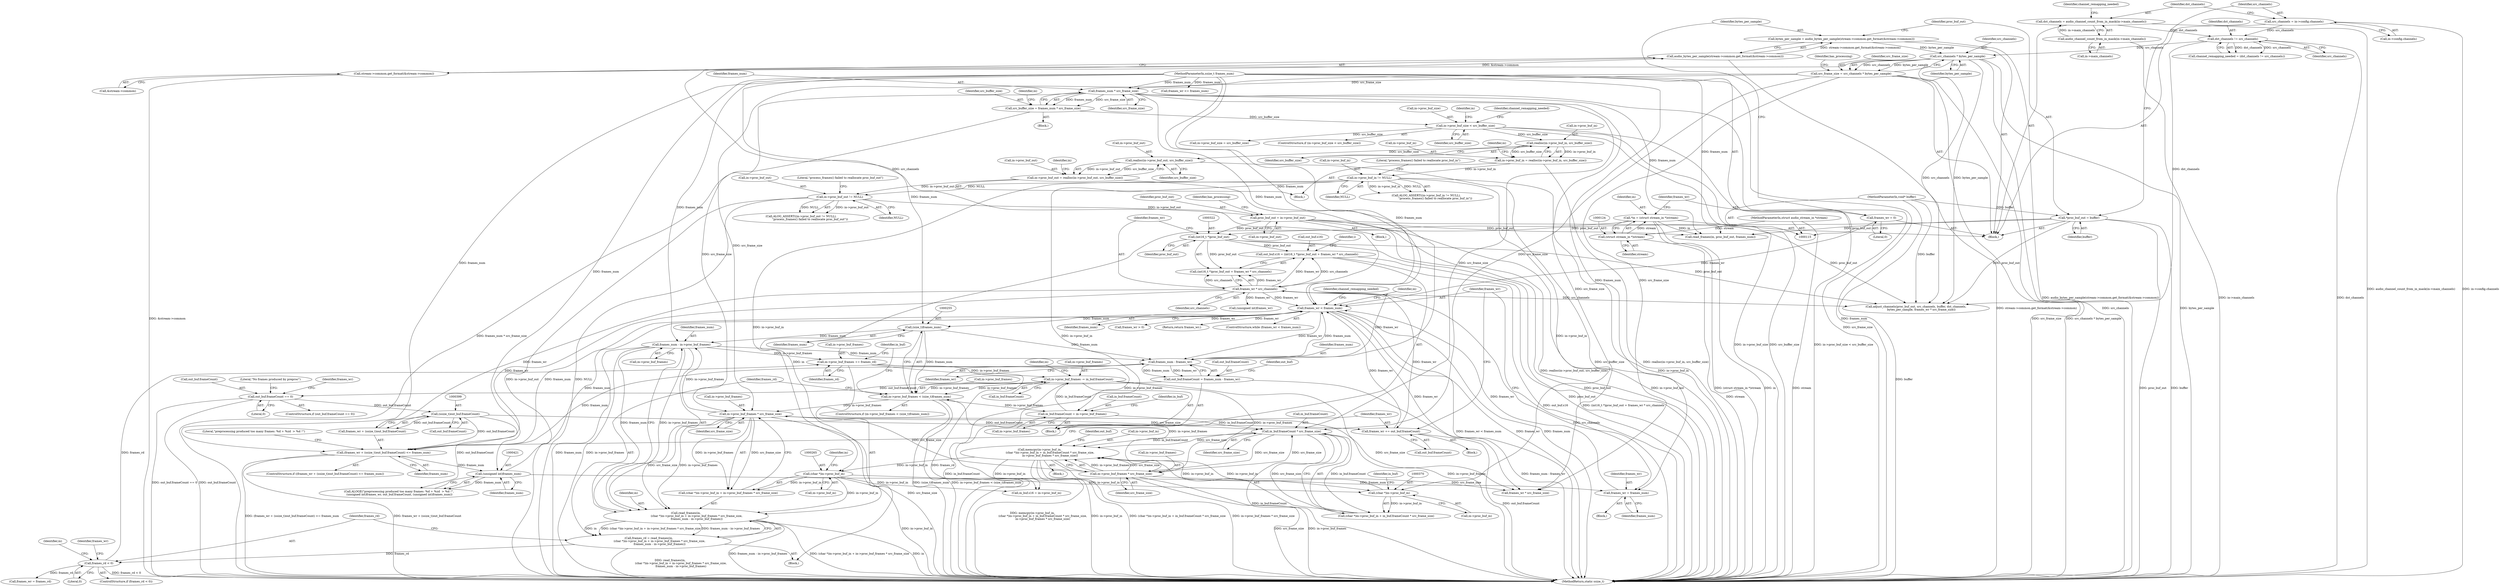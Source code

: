digraph "0_Android_7df7ec13b1d222ac3a66797fbe432605ea8f973f@integer" {
"1000316" [label="(Call,out_buf.s16 = (int16_t *)proc_buf_out + frames_wr * src_channels)"];
"1000321" [label="(Call,(int16_t *)proc_buf_out)"];
"1000236" [label="(Call,proc_buf_out = in->proc_buf_out)"];
"1000227" [label="(Call,in->proc_buf_out != NULL)"];
"1000217" [label="(Call,in->proc_buf_out = realloc(in->proc_buf_out, src_buffer_size))"];
"1000221" [label="(Call,realloc(in->proc_buf_out, src_buffer_size))"];
"1000205" [label="(Call,realloc(in->proc_buf_in, src_buffer_size))"];
"1000190" [label="(Call,in->proc_buf_size < src_buffer_size)"];
"1000184" [label="(Call,src_buffer_size = frames_num * src_frame_size)"];
"1000186" [label="(Call,frames_num * src_frame_size)"];
"1000118" [label="(MethodParameterIn,ssize_t frames_num)"];
"1000165" [label="(Call,src_frame_size = src_channels * bytes_per_sample)"];
"1000167" [label="(Call,src_channels * bytes_per_sample)"];
"1000161" [label="(Call,dst_channels != src_channels)"];
"1000152" [label="(Call,dst_channels = audio_channel_count_from_in_mask(in->main_channels))"];
"1000154" [label="(Call,audio_channel_count_from_in_mask(in->main_channels))"];
"1000144" [label="(Call,src_channels = in->config.channels)"];
"1000131" [label="(Call,bytes_per_sample = audio_bytes_per_sample(stream->common.get_format(&stream->common)))"];
"1000133" [label="(Call,audio_bytes_per_sample(stream->common.get_format(&stream->common)))"];
"1000134" [label="(Call,stream->common.get_format(&stream->common))"];
"1000211" [label="(Call,in->proc_buf_in != NULL)"];
"1000201" [label="(Call,in->proc_buf_in = realloc(in->proc_buf_in, src_buffer_size))"];
"1000140" [label="(Call,*proc_buf_out = buffer)"];
"1000117" [label="(MethodParameterIn,void* buffer)"];
"1000324" [label="(Call,frames_wr * src_channels)"];
"1000313" [label="(Call,frames_num - frames_wr)"];
"1000274" [label="(Call,frames_num - in->proc_buf_frames)"];
"1000254" [label="(Call,(size_t)frames_num)"];
"1000245" [label="(Call,frames_wr < frames_num)"];
"1000423" [label="(Call,frames_wr = frames_num)"];
"1000420" [label="(Call,(unsigned int)frames_num)"];
"1000395" [label="(Call,(frames_wr + (ssize_t)out_buf.frameCount) <= frames_num)"];
"1000398" [label="(Call,(ssize_t)out_buf.frameCount)"];
"1000385" [label="(Call,out_buf.frameCount == 0)"];
"1000309" [label="(Call,out_buf.frameCount = frames_num - frames_wr)"];
"1000405" [label="(Call,frames_wr += out_buf.frameCount)"];
"1000127" [label="(Call,frames_wr = 0)"];
"1000269" [label="(Call,in->proc_buf_frames * src_frame_size)"];
"1000250" [label="(Call,in->proc_buf_frames < (size_t)frames_num)"];
"1000352" [label="(Call,in->proc_buf_frames -= in_buf.frameCount)"];
"1000295" [label="(Call,in_buf.frameCount = in->proc_buf_frames)"];
"1000288" [label="(Call,in->proc_buf_frames += frames_rd)"];
"1000280" [label="(Call,frames_rd < 0)"];
"1000259" [label="(Call,frames_rd = read_frames(in,\n                        (char *)in->proc_buf_in + in->proc_buf_frames * src_frame_size,\n                        frames_num - in->proc_buf_frames))"];
"1000261" [label="(Call,read_frames(in,\n                        (char *)in->proc_buf_in + in->proc_buf_frames * src_frame_size,\n                        frames_num - in->proc_buf_frames))"];
"1000121" [label="(Call,*in = (struct stream_in *)stream)"];
"1000123" [label="(Call,(struct stream_in *)stream)"];
"1000116" [label="(MethodParameterIn,struct audio_stream_in *stream)"];
"1000264" [label="(Call,(char *)in->proc_buf_in)"];
"1000364" [label="(Call,memcpy(in->proc_buf_in,\n                       (char *)in->proc_buf_in + in_buf.frameCount * src_frame_size,\n                       in->proc_buf_frames * src_frame_size))"];
"1000369" [label="(Call,(char *)in->proc_buf_in)"];
"1000374" [label="(Call,in_buf.frameCount * src_frame_size)"];
"1000379" [label="(Call,in->proc_buf_frames * src_frame_size)"];
"1000369" [label="(Call,(char *)in->proc_buf_in)"];
"1000325" [label="(Identifier,frames_wr)"];
"1000441" [label="(Identifier,channel_remapping_needed)"];
"1000411" [label="(Block,)"];
"1000221" [label="(Call,realloc(in->proc_buf_out, src_buffer_size))"];
"1000227" [label="(Call,in->proc_buf_out != NULL)"];
"1000317" [label="(Call,out_buf.s16)"];
"1000413" [label="(Literal,\"preprocessing produced too many frames: %d + %zd  > %d !\")"];
"1000385" [label="(Call,out_buf.frameCount == 0)"];
"1000273" [label="(Identifier,src_frame_size)"];
"1000133" [label="(Call,audio_bytes_per_sample(stream->common.get_format(&stream->common)))"];
"1000165" [label="(Call,src_frame_size = src_channels * bytes_per_sample)"];
"1000420" [label="(Call,(unsigned int)frames_num)"];
"1000309" [label="(Call,out_buf.frameCount = frames_num - frames_wr)"];
"1000116" [label="(MethodParameterIn,struct audio_stream_in *stream)"];
"1000368" [label="(Call,(char *)in->proc_buf_in + in_buf.frameCount * src_frame_size)"];
"1000275" [label="(Identifier,frames_num)"];
"1000423" [label="(Call,frames_wr = frames_num)"];
"1000235" [label="(Block,)"];
"1000209" [label="(Identifier,src_buffer_size)"];
"1000247" [label="(Identifier,frames_num)"];
"1000320" [label="(Call,(int16_t *)proc_buf_out + frames_wr * src_channels)"];
"1000185" [label="(Identifier,src_buffer_size)"];
"1000194" [label="(Identifier,src_buffer_size)"];
"1000118" [label="(MethodParameterIn,ssize_t frames_num)"];
"1000404" [label="(Block,)"];
"1000389" [label="(Literal,0)"];
"1000182" [label="(Block,)"];
"1000218" [label="(Call,in->proc_buf_out)"];
"1000190" [label="(Call,in->proc_buf_size < src_buffer_size)"];
"1000129" [label="(Literal,0)"];
"1000162" [label="(Identifier,dst_channels)"];
"1000383" [label="(Identifier,src_frame_size)"];
"1000321" [label="(Call,(int16_t *)proc_buf_out)"];
"1000284" [label="(Call,frames_wr = frames_rd)"];
"1000394" [label="(ControlStructure,if ((frames_wr + (ssize_t)out_buf.frameCount) <= frames_num))"];
"1000232" [label="(Literal,\"process_frames() failed to reallocate proc_buf_out\")"];
"1000169" [label="(Identifier,bytes_per_sample)"];
"1000160" [label="(Identifier,channel_remapping_needed)"];
"1000263" [label="(Call,(char *)in->proc_buf_in + in->proc_buf_frames * src_frame_size)"];
"1000217" [label="(Call,in->proc_buf_out = realloc(in->proc_buf_out, src_buffer_size))"];
"1000167" [label="(Call,src_channels * bytes_per_sample)"];
"1000123" [label="(Call,(struct stream_in *)stream)"];
"1000260" [label="(Identifier,frames_rd)"];
"1000315" [label="(Identifier,frames_wr)"];
"1000125" [label="(Identifier,stream)"];
"1000285" [label="(Identifier,frames_wr)"];
"1000245" [label="(Call,frames_wr < frames_num)"];
"1000396" [label="(Call,frames_wr + (ssize_t)out_buf.frameCount)"];
"1000262" [label="(Identifier,in)"];
"1000449" [label="(Call,adjust_channels(proc_buf_out, src_channels, buffer, dst_channels,\n            bytes_per_sample, frames_wr * src_frame_size))"];
"1000161" [label="(Call,dst_channels != src_channels)"];
"1000215" [label="(Identifier,NULL)"];
"1000127" [label="(Call,frames_wr = 0)"];
"1000196" [label="(Call,in->proc_buf_size = src_buffer_size)"];
"1000212" [label="(Call,in->proc_buf_in)"];
"1000191" [label="(Call,in->proc_buf_size)"];
"1000225" [label="(Identifier,src_buffer_size)"];
"1000261" [label="(Call,read_frames(in,\n                        (char *)in->proc_buf_in + in->proc_buf_frames * src_frame_size,\n                        frames_num - in->proc_buf_frames))"];
"1000295" [label="(Call,in_buf.frameCount = in->proc_buf_frames)"];
"1000296" [label="(Call,in_buf.frameCount)"];
"1000281" [label="(Identifier,frames_rd)"];
"1000365" [label="(Call,in->proc_buf_in)"];
"1000195" [label="(Block,)"];
"1000376" [label="(Identifier,in_buf)"];
"1000318" [label="(Identifier,out_buf)"];
"1000282" [label="(Literal,0)"];
"1000403" [label="(Identifier,frames_num)"];
"1000237" [label="(Identifier,proc_buf_out)"];
"1000375" [label="(Call,in_buf.frameCount)"];
"1000192" [label="(Identifier,in)"];
"1000251" [label="(Call,in->proc_buf_frames)"];
"1000205" [label="(Call,realloc(in->proc_buf_in, src_buffer_size))"];
"1000140" [label="(Call,*proc_buf_out = buffer)"];
"1000264" [label="(Call,(char *)in->proc_buf_in)"];
"1000236" [label="(Call,proc_buf_out = in->proc_buf_out)"];
"1000256" [label="(Identifier,frames_num)"];
"1000141" [label="(Identifier,proc_buf_out)"];
"1000379" [label="(Call,in->proc_buf_frames * src_frame_size)"];
"1000364" [label="(Call,memcpy(in->proc_buf_in,\n                       (char *)in->proc_buf_in + in_buf.frameCount * src_frame_size,\n                       in->proc_buf_frames * src_frame_size))"];
"1000242" [label="(Identifier,has_processing)"];
"1000202" [label="(Call,in->proc_buf_in)"];
"1000153" [label="(Identifier,dst_channels)"];
"1000155" [label="(Call,in->main_channels)"];
"1000122" [label="(Identifier,in)"];
"1000249" [label="(ControlStructure,if (in->proc_buf_frames < (size_t)frames_num))"];
"1000210" [label="(Call,ALOG_ASSERT((in->proc_buf_in != NULL),\n                    \"process_frames() failed to reallocate proc_buf_in\"))"];
"1000330" [label="(Identifier,i)"];
"1000154" [label="(Call,audio_channel_count_from_in_mask(in->main_channels))"];
"1000288" [label="(Call,in->proc_buf_frames += frames_rd)"];
"1000387" [label="(Identifier,out_buf)"];
"1000270" [label="(Call,in->proc_buf_frames)"];
"1000201" [label="(Call,in->proc_buf_in = realloc(in->proc_buf_in, src_buffer_size))"];
"1000134" [label="(Call,stream->common.get_format(&stream->common))"];
"1000146" [label="(Call,in->config.channels)"];
"1000380" [label="(Call,in->proc_buf_frames)"];
"1000228" [label="(Call,in->proc_buf_out)"];
"1000117" [label="(MethodParameterIn,void* buffer)"];
"1000422" [label="(Identifier,frames_num)"];
"1000374" [label="(Call,in_buf.frameCount * src_frame_size)"];
"1000442" [label="(Call,frames_wr > 0)"];
"1000229" [label="(Identifier,in)"];
"1000290" [label="(Identifier,in)"];
"1000316" [label="(Call,out_buf.s16 = (int16_t *)proc_buf_out + frames_wr * src_channels)"];
"1000252" [label="(Identifier,in)"];
"1000405" [label="(Call,frames_wr += out_buf.frameCount)"];
"1000246" [label="(Identifier,frames_wr)"];
"1000314" [label="(Identifier,frames_num)"];
"1000326" [label="(Identifier,src_channels)"];
"1000248" [label="(Block,)"];
"1000297" [label="(Identifier,in_buf)"];
"1000414" [label="(Call,(unsigned int)frames_wr)"];
"1000189" [label="(ControlStructure,if (in->proc_buf_size < src_buffer_size))"];
"1000142" [label="(Identifier,buffer)"];
"1000198" [label="(Identifier,in)"];
"1000231" [label="(Identifier,NULL)"];
"1000163" [label="(Identifier,src_channels)"];
"1000361" [label="(Identifier,in)"];
"1000159" [label="(Call,channel_remapping_needed = (dst_channels != src_channels))"];
"1000424" [label="(Identifier,frames_wr)"];
"1000152" [label="(Call,dst_channels = audio_channel_count_from_in_mask(in->main_channels))"];
"1000302" [label="(Call,in_buf.s16 = in->proc_buf_in)"];
"1000259" [label="(Call,frames_rd = read_frames(in,\n                        (char *)in->proc_buf_in + in->proc_buf_frames * src_frame_size,\n                        frames_num - in->proc_buf_frames))"];
"1000238" [label="(Call,in->proc_buf_out)"];
"1000121" [label="(Call,*in = (struct stream_in *)stream)"];
"1000119" [label="(Block,)"];
"1000353" [label="(Call,in->proc_buf_frames)"];
"1000398" [label="(Call,(ssize_t)out_buf.frameCount)"];
"1000397" [label="(Identifier,frames_wr)"];
"1000386" [label="(Call,out_buf.frameCount)"];
"1000352" [label="(Call,in->proc_buf_frames -= in_buf.frameCount)"];
"1000280" [label="(Call,frames_rd < 0)"];
"1000257" [label="(Block,)"];
"1000384" [label="(ControlStructure,if (out_buf.frameCount == 0))"];
"1000299" [label="(Call,in->proc_buf_frames)"];
"1000466" [label="(Return,return frames_wr;)"];
"1000406" [label="(Identifier,frames_wr)"];
"1000323" [label="(Identifier,proc_buf_out)"];
"1000206" [label="(Call,in->proc_buf_in)"];
"1000211" [label="(Call,in->proc_buf_in != NULL)"];
"1000128" [label="(Identifier,frames_wr)"];
"1000392" [label="(Literal,\"No frames produced by preproc\")"];
"1000271" [label="(Identifier,in)"];
"1000266" [label="(Call,in->proc_buf_in)"];
"1000186" [label="(Call,frames_num * src_frame_size)"];
"1000166" [label="(Identifier,src_frame_size)"];
"1000292" [label="(Identifier,frames_rd)"];
"1000184" [label="(Call,src_buffer_size = frames_num * src_frame_size)"];
"1000455" [label="(Call,frames_wr * src_frame_size)"];
"1000213" [label="(Identifier,in)"];
"1000172" [label="(Identifier,has_processing)"];
"1000279" [label="(ControlStructure,if (frames_rd < 0))"];
"1000226" [label="(Call,ALOG_ASSERT((in->proc_buf_out != NULL),\n                    \"process_frames() failed to reallocate proc_buf_out\"))"];
"1000274" [label="(Call,frames_num - in->proc_buf_frames)"];
"1000304" [label="(Identifier,in_buf)"];
"1000216" [label="(Literal,\"process_frames() failed to reallocate proc_buf_in\")"];
"1000425" [label="(Identifier,frames_num)"];
"1000145" [label="(Identifier,src_channels)"];
"1000132" [label="(Identifier,bytes_per_sample)"];
"1000289" [label="(Call,in->proc_buf_frames)"];
"1000356" [label="(Call,in_buf.frameCount)"];
"1000144" [label="(Call,src_channels = in->config.channels)"];
"1000188" [label="(Identifier,src_frame_size)"];
"1000234" [label="(Identifier,channel_remapping_needed)"];
"1000187" [label="(Identifier,frames_num)"];
"1000131" [label="(Call,bytes_per_sample = audio_bytes_per_sample(stream->common.get_format(&stream->common)))"];
"1000276" [label="(Call,in->proc_buf_frames)"];
"1000313" [label="(Call,frames_num - frames_wr)"];
"1000310" [label="(Call,out_buf.frameCount)"];
"1000430" [label="(Call,read_frames(in, proc_buf_out, frames_num))"];
"1000371" [label="(Call,in->proc_buf_in)"];
"1000244" [label="(ControlStructure,while (frames_wr < frames_num))"];
"1000412" [label="(Call,ALOGE(\"preprocessing produced too many frames: %d + %zd  > %d !\",\n (unsigned int)frames_wr, out_buf.frameCount, (unsigned int)frames_num))"];
"1000363" [label="(Block,)"];
"1000468" [label="(MethodReturn,static ssize_t)"];
"1000222" [label="(Call,in->proc_buf_out)"];
"1000395" [label="(Call,(frames_wr + (ssize_t)out_buf.frameCount) <= frames_num)"];
"1000135" [label="(Call,&stream->common)"];
"1000168" [label="(Identifier,src_channels)"];
"1000435" [label="(Call,frames_wr <= frames_num)"];
"1000378" [label="(Identifier,src_frame_size)"];
"1000250" [label="(Call,in->proc_buf_frames < (size_t)frames_num)"];
"1000400" [label="(Call,out_buf.frameCount)"];
"1000269" [label="(Call,in->proc_buf_frames * src_frame_size)"];
"1000407" [label="(Call,out_buf.frameCount)"];
"1000254" [label="(Call,(size_t)frames_num)"];
"1000324" [label="(Call,frames_wr * src_channels)"];
"1000316" -> "1000248"  [label="AST: "];
"1000316" -> "1000320"  [label="CFG: "];
"1000317" -> "1000316"  [label="AST: "];
"1000320" -> "1000316"  [label="AST: "];
"1000330" -> "1000316"  [label="CFG: "];
"1000316" -> "1000468"  [label="DDG: (int16_t *)proc_buf_out + frames_wr * src_channels"];
"1000316" -> "1000468"  [label="DDG: out_buf.s16"];
"1000321" -> "1000316"  [label="DDG: proc_buf_out"];
"1000324" -> "1000316"  [label="DDG: frames_wr"];
"1000324" -> "1000316"  [label="DDG: src_channels"];
"1000321" -> "1000320"  [label="AST: "];
"1000321" -> "1000323"  [label="CFG: "];
"1000322" -> "1000321"  [label="AST: "];
"1000323" -> "1000321"  [label="AST: "];
"1000325" -> "1000321"  [label="CFG: "];
"1000321" -> "1000468"  [label="DDG: proc_buf_out"];
"1000321" -> "1000320"  [label="DDG: proc_buf_out"];
"1000236" -> "1000321"  [label="DDG: proc_buf_out"];
"1000140" -> "1000321"  [label="DDG: proc_buf_out"];
"1000321" -> "1000449"  [label="DDG: proc_buf_out"];
"1000236" -> "1000235"  [label="AST: "];
"1000236" -> "1000238"  [label="CFG: "];
"1000237" -> "1000236"  [label="AST: "];
"1000238" -> "1000236"  [label="AST: "];
"1000242" -> "1000236"  [label="CFG: "];
"1000236" -> "1000468"  [label="DDG: proc_buf_out"];
"1000236" -> "1000468"  [label="DDG: in->proc_buf_out"];
"1000227" -> "1000236"  [label="DDG: in->proc_buf_out"];
"1000236" -> "1000430"  [label="DDG: proc_buf_out"];
"1000236" -> "1000449"  [label="DDG: proc_buf_out"];
"1000227" -> "1000226"  [label="AST: "];
"1000227" -> "1000231"  [label="CFG: "];
"1000228" -> "1000227"  [label="AST: "];
"1000231" -> "1000227"  [label="AST: "];
"1000232" -> "1000227"  [label="CFG: "];
"1000227" -> "1000468"  [label="DDG: in->proc_buf_out"];
"1000227" -> "1000468"  [label="DDG: NULL"];
"1000227" -> "1000226"  [label="DDG: in->proc_buf_out"];
"1000227" -> "1000226"  [label="DDG: NULL"];
"1000217" -> "1000227"  [label="DDG: in->proc_buf_out"];
"1000211" -> "1000227"  [label="DDG: NULL"];
"1000217" -> "1000195"  [label="AST: "];
"1000217" -> "1000221"  [label="CFG: "];
"1000218" -> "1000217"  [label="AST: "];
"1000221" -> "1000217"  [label="AST: "];
"1000229" -> "1000217"  [label="CFG: "];
"1000217" -> "1000468"  [label="DDG: realloc(in->proc_buf_out, src_buffer_size)"];
"1000221" -> "1000217"  [label="DDG: in->proc_buf_out"];
"1000221" -> "1000217"  [label="DDG: src_buffer_size"];
"1000221" -> "1000225"  [label="CFG: "];
"1000222" -> "1000221"  [label="AST: "];
"1000225" -> "1000221"  [label="AST: "];
"1000221" -> "1000468"  [label="DDG: src_buffer_size"];
"1000205" -> "1000221"  [label="DDG: src_buffer_size"];
"1000205" -> "1000201"  [label="AST: "];
"1000205" -> "1000209"  [label="CFG: "];
"1000206" -> "1000205"  [label="AST: "];
"1000209" -> "1000205"  [label="AST: "];
"1000201" -> "1000205"  [label="CFG: "];
"1000205" -> "1000201"  [label="DDG: in->proc_buf_in"];
"1000205" -> "1000201"  [label="DDG: src_buffer_size"];
"1000190" -> "1000205"  [label="DDG: src_buffer_size"];
"1000190" -> "1000189"  [label="AST: "];
"1000190" -> "1000194"  [label="CFG: "];
"1000191" -> "1000190"  [label="AST: "];
"1000194" -> "1000190"  [label="AST: "];
"1000198" -> "1000190"  [label="CFG: "];
"1000234" -> "1000190"  [label="CFG: "];
"1000190" -> "1000468"  [label="DDG: src_buffer_size"];
"1000190" -> "1000468"  [label="DDG: in->proc_buf_size < src_buffer_size"];
"1000190" -> "1000468"  [label="DDG: in->proc_buf_size"];
"1000184" -> "1000190"  [label="DDG: src_buffer_size"];
"1000190" -> "1000196"  [label="DDG: src_buffer_size"];
"1000184" -> "1000182"  [label="AST: "];
"1000184" -> "1000186"  [label="CFG: "];
"1000185" -> "1000184"  [label="AST: "];
"1000186" -> "1000184"  [label="AST: "];
"1000192" -> "1000184"  [label="CFG: "];
"1000184" -> "1000468"  [label="DDG: frames_num * src_frame_size"];
"1000186" -> "1000184"  [label="DDG: frames_num"];
"1000186" -> "1000184"  [label="DDG: src_frame_size"];
"1000186" -> "1000188"  [label="CFG: "];
"1000187" -> "1000186"  [label="AST: "];
"1000188" -> "1000186"  [label="AST: "];
"1000186" -> "1000468"  [label="DDG: src_frame_size"];
"1000118" -> "1000186"  [label="DDG: frames_num"];
"1000165" -> "1000186"  [label="DDG: src_frame_size"];
"1000186" -> "1000245"  [label="DDG: frames_num"];
"1000186" -> "1000269"  [label="DDG: src_frame_size"];
"1000186" -> "1000374"  [label="DDG: src_frame_size"];
"1000186" -> "1000430"  [label="DDG: frames_num"];
"1000186" -> "1000455"  [label="DDG: src_frame_size"];
"1000118" -> "1000115"  [label="AST: "];
"1000118" -> "1000468"  [label="DDG: frames_num"];
"1000118" -> "1000245"  [label="DDG: frames_num"];
"1000118" -> "1000254"  [label="DDG: frames_num"];
"1000118" -> "1000274"  [label="DDG: frames_num"];
"1000118" -> "1000313"  [label="DDG: frames_num"];
"1000118" -> "1000395"  [label="DDG: frames_num"];
"1000118" -> "1000420"  [label="DDG: frames_num"];
"1000118" -> "1000423"  [label="DDG: frames_num"];
"1000118" -> "1000430"  [label="DDG: frames_num"];
"1000118" -> "1000435"  [label="DDG: frames_num"];
"1000165" -> "1000119"  [label="AST: "];
"1000165" -> "1000167"  [label="CFG: "];
"1000166" -> "1000165"  [label="AST: "];
"1000167" -> "1000165"  [label="AST: "];
"1000172" -> "1000165"  [label="CFG: "];
"1000165" -> "1000468"  [label="DDG: src_frame_size"];
"1000165" -> "1000468"  [label="DDG: src_channels * bytes_per_sample"];
"1000167" -> "1000165"  [label="DDG: src_channels"];
"1000167" -> "1000165"  [label="DDG: bytes_per_sample"];
"1000165" -> "1000269"  [label="DDG: src_frame_size"];
"1000165" -> "1000374"  [label="DDG: src_frame_size"];
"1000165" -> "1000455"  [label="DDG: src_frame_size"];
"1000167" -> "1000169"  [label="CFG: "];
"1000168" -> "1000167"  [label="AST: "];
"1000169" -> "1000167"  [label="AST: "];
"1000167" -> "1000468"  [label="DDG: src_channels"];
"1000167" -> "1000468"  [label="DDG: bytes_per_sample"];
"1000161" -> "1000167"  [label="DDG: src_channels"];
"1000131" -> "1000167"  [label="DDG: bytes_per_sample"];
"1000167" -> "1000324"  [label="DDG: src_channels"];
"1000167" -> "1000449"  [label="DDG: src_channels"];
"1000167" -> "1000449"  [label="DDG: bytes_per_sample"];
"1000161" -> "1000159"  [label="AST: "];
"1000161" -> "1000163"  [label="CFG: "];
"1000162" -> "1000161"  [label="AST: "];
"1000163" -> "1000161"  [label="AST: "];
"1000159" -> "1000161"  [label="CFG: "];
"1000161" -> "1000468"  [label="DDG: dst_channels"];
"1000161" -> "1000159"  [label="DDG: dst_channels"];
"1000161" -> "1000159"  [label="DDG: src_channels"];
"1000152" -> "1000161"  [label="DDG: dst_channels"];
"1000144" -> "1000161"  [label="DDG: src_channels"];
"1000161" -> "1000449"  [label="DDG: dst_channels"];
"1000152" -> "1000119"  [label="AST: "];
"1000152" -> "1000154"  [label="CFG: "];
"1000153" -> "1000152"  [label="AST: "];
"1000154" -> "1000152"  [label="AST: "];
"1000160" -> "1000152"  [label="CFG: "];
"1000152" -> "1000468"  [label="DDG: audio_channel_count_from_in_mask(in->main_channels)"];
"1000154" -> "1000152"  [label="DDG: in->main_channels"];
"1000154" -> "1000155"  [label="CFG: "];
"1000155" -> "1000154"  [label="AST: "];
"1000154" -> "1000468"  [label="DDG: in->main_channels"];
"1000144" -> "1000119"  [label="AST: "];
"1000144" -> "1000146"  [label="CFG: "];
"1000145" -> "1000144"  [label="AST: "];
"1000146" -> "1000144"  [label="AST: "];
"1000153" -> "1000144"  [label="CFG: "];
"1000144" -> "1000468"  [label="DDG: in->config.channels"];
"1000131" -> "1000119"  [label="AST: "];
"1000131" -> "1000133"  [label="CFG: "];
"1000132" -> "1000131"  [label="AST: "];
"1000133" -> "1000131"  [label="AST: "];
"1000141" -> "1000131"  [label="CFG: "];
"1000131" -> "1000468"  [label="DDG: audio_bytes_per_sample(stream->common.get_format(&stream->common))"];
"1000133" -> "1000131"  [label="DDG: stream->common.get_format(&stream->common)"];
"1000133" -> "1000134"  [label="CFG: "];
"1000134" -> "1000133"  [label="AST: "];
"1000133" -> "1000468"  [label="DDG: stream->common.get_format(&stream->common)"];
"1000134" -> "1000133"  [label="DDG: &stream->common"];
"1000134" -> "1000135"  [label="CFG: "];
"1000135" -> "1000134"  [label="AST: "];
"1000134" -> "1000468"  [label="DDG: &stream->common"];
"1000211" -> "1000210"  [label="AST: "];
"1000211" -> "1000215"  [label="CFG: "];
"1000212" -> "1000211"  [label="AST: "];
"1000215" -> "1000211"  [label="AST: "];
"1000216" -> "1000211"  [label="CFG: "];
"1000211" -> "1000468"  [label="DDG: in->proc_buf_in"];
"1000211" -> "1000210"  [label="DDG: in->proc_buf_in"];
"1000211" -> "1000210"  [label="DDG: NULL"];
"1000201" -> "1000211"  [label="DDG: in->proc_buf_in"];
"1000211" -> "1000264"  [label="DDG: in->proc_buf_in"];
"1000211" -> "1000302"  [label="DDG: in->proc_buf_in"];
"1000211" -> "1000369"  [label="DDG: in->proc_buf_in"];
"1000201" -> "1000195"  [label="AST: "];
"1000202" -> "1000201"  [label="AST: "];
"1000213" -> "1000201"  [label="CFG: "];
"1000201" -> "1000468"  [label="DDG: realloc(in->proc_buf_in, src_buffer_size)"];
"1000140" -> "1000119"  [label="AST: "];
"1000140" -> "1000142"  [label="CFG: "];
"1000141" -> "1000140"  [label="AST: "];
"1000142" -> "1000140"  [label="AST: "];
"1000145" -> "1000140"  [label="CFG: "];
"1000140" -> "1000468"  [label="DDG: buffer"];
"1000140" -> "1000468"  [label="DDG: proc_buf_out"];
"1000117" -> "1000140"  [label="DDG: buffer"];
"1000140" -> "1000430"  [label="DDG: proc_buf_out"];
"1000140" -> "1000449"  [label="DDG: proc_buf_out"];
"1000117" -> "1000115"  [label="AST: "];
"1000117" -> "1000468"  [label="DDG: buffer"];
"1000117" -> "1000449"  [label="DDG: buffer"];
"1000324" -> "1000320"  [label="AST: "];
"1000324" -> "1000326"  [label="CFG: "];
"1000325" -> "1000324"  [label="AST: "];
"1000326" -> "1000324"  [label="AST: "];
"1000320" -> "1000324"  [label="CFG: "];
"1000324" -> "1000468"  [label="DDG: src_channels"];
"1000324" -> "1000245"  [label="DDG: frames_wr"];
"1000324" -> "1000320"  [label="DDG: frames_wr"];
"1000324" -> "1000320"  [label="DDG: src_channels"];
"1000313" -> "1000324"  [label="DDG: frames_wr"];
"1000324" -> "1000395"  [label="DDG: frames_wr"];
"1000324" -> "1000396"  [label="DDG: frames_wr"];
"1000324" -> "1000405"  [label="DDG: frames_wr"];
"1000324" -> "1000414"  [label="DDG: frames_wr"];
"1000324" -> "1000449"  [label="DDG: src_channels"];
"1000313" -> "1000309"  [label="AST: "];
"1000313" -> "1000315"  [label="CFG: "];
"1000314" -> "1000313"  [label="AST: "];
"1000315" -> "1000313"  [label="AST: "];
"1000309" -> "1000313"  [label="CFG: "];
"1000313" -> "1000245"  [label="DDG: frames_num"];
"1000313" -> "1000309"  [label="DDG: frames_num"];
"1000313" -> "1000309"  [label="DDG: frames_wr"];
"1000274" -> "1000313"  [label="DDG: frames_num"];
"1000254" -> "1000313"  [label="DDG: frames_num"];
"1000245" -> "1000313"  [label="DDG: frames_wr"];
"1000313" -> "1000395"  [label="DDG: frames_num"];
"1000274" -> "1000261"  [label="AST: "];
"1000274" -> "1000276"  [label="CFG: "];
"1000275" -> "1000274"  [label="AST: "];
"1000276" -> "1000274"  [label="AST: "];
"1000261" -> "1000274"  [label="CFG: "];
"1000274" -> "1000468"  [label="DDG: frames_num"];
"1000274" -> "1000468"  [label="DDG: in->proc_buf_frames"];
"1000274" -> "1000261"  [label="DDG: frames_num"];
"1000274" -> "1000261"  [label="DDG: in->proc_buf_frames"];
"1000254" -> "1000274"  [label="DDG: frames_num"];
"1000269" -> "1000274"  [label="DDG: in->proc_buf_frames"];
"1000274" -> "1000288"  [label="DDG: in->proc_buf_frames"];
"1000254" -> "1000250"  [label="AST: "];
"1000254" -> "1000256"  [label="CFG: "];
"1000255" -> "1000254"  [label="AST: "];
"1000256" -> "1000254"  [label="AST: "];
"1000250" -> "1000254"  [label="CFG: "];
"1000254" -> "1000250"  [label="DDG: frames_num"];
"1000245" -> "1000254"  [label="DDG: frames_num"];
"1000245" -> "1000244"  [label="AST: "];
"1000245" -> "1000247"  [label="CFG: "];
"1000246" -> "1000245"  [label="AST: "];
"1000247" -> "1000245"  [label="AST: "];
"1000252" -> "1000245"  [label="CFG: "];
"1000441" -> "1000245"  [label="CFG: "];
"1000245" -> "1000468"  [label="DDG: frames_wr < frames_num"];
"1000245" -> "1000468"  [label="DDG: frames_wr"];
"1000245" -> "1000468"  [label="DDG: frames_num"];
"1000423" -> "1000245"  [label="DDG: frames_wr"];
"1000405" -> "1000245"  [label="DDG: frames_wr"];
"1000127" -> "1000245"  [label="DDG: frames_wr"];
"1000395" -> "1000245"  [label="DDG: frames_num"];
"1000420" -> "1000245"  [label="DDG: frames_num"];
"1000245" -> "1000442"  [label="DDG: frames_wr"];
"1000245" -> "1000455"  [label="DDG: frames_wr"];
"1000245" -> "1000466"  [label="DDG: frames_wr"];
"1000423" -> "1000411"  [label="AST: "];
"1000423" -> "1000425"  [label="CFG: "];
"1000424" -> "1000423"  [label="AST: "];
"1000425" -> "1000423"  [label="AST: "];
"1000246" -> "1000423"  [label="CFG: "];
"1000420" -> "1000423"  [label="DDG: frames_num"];
"1000420" -> "1000412"  [label="AST: "];
"1000420" -> "1000422"  [label="CFG: "];
"1000421" -> "1000420"  [label="AST: "];
"1000422" -> "1000420"  [label="AST: "];
"1000412" -> "1000420"  [label="CFG: "];
"1000420" -> "1000412"  [label="DDG: frames_num"];
"1000395" -> "1000420"  [label="DDG: frames_num"];
"1000395" -> "1000394"  [label="AST: "];
"1000395" -> "1000403"  [label="CFG: "];
"1000396" -> "1000395"  [label="AST: "];
"1000403" -> "1000395"  [label="AST: "];
"1000406" -> "1000395"  [label="CFG: "];
"1000413" -> "1000395"  [label="CFG: "];
"1000395" -> "1000468"  [label="DDG: frames_wr + (ssize_t)out_buf.frameCount"];
"1000395" -> "1000468"  [label="DDG: (frames_wr + (ssize_t)out_buf.frameCount) <= frames_num"];
"1000398" -> "1000395"  [label="DDG: out_buf.frameCount"];
"1000398" -> "1000396"  [label="AST: "];
"1000398" -> "1000400"  [label="CFG: "];
"1000399" -> "1000398"  [label="AST: "];
"1000400" -> "1000398"  [label="AST: "];
"1000396" -> "1000398"  [label="CFG: "];
"1000398" -> "1000396"  [label="DDG: out_buf.frameCount"];
"1000385" -> "1000398"  [label="DDG: out_buf.frameCount"];
"1000398" -> "1000405"  [label="DDG: out_buf.frameCount"];
"1000398" -> "1000412"  [label="DDG: out_buf.frameCount"];
"1000385" -> "1000384"  [label="AST: "];
"1000385" -> "1000389"  [label="CFG: "];
"1000386" -> "1000385"  [label="AST: "];
"1000389" -> "1000385"  [label="AST: "];
"1000392" -> "1000385"  [label="CFG: "];
"1000397" -> "1000385"  [label="CFG: "];
"1000385" -> "1000468"  [label="DDG: out_buf.frameCount"];
"1000385" -> "1000468"  [label="DDG: out_buf.frameCount == 0"];
"1000309" -> "1000385"  [label="DDG: out_buf.frameCount"];
"1000309" -> "1000248"  [label="AST: "];
"1000310" -> "1000309"  [label="AST: "];
"1000318" -> "1000309"  [label="CFG: "];
"1000309" -> "1000468"  [label="DDG: frames_num - frames_wr"];
"1000405" -> "1000404"  [label="AST: "];
"1000405" -> "1000407"  [label="CFG: "];
"1000406" -> "1000405"  [label="AST: "];
"1000407" -> "1000405"  [label="AST: "];
"1000246" -> "1000405"  [label="CFG: "];
"1000405" -> "1000468"  [label="DDG: out_buf.frameCount"];
"1000127" -> "1000119"  [label="AST: "];
"1000127" -> "1000129"  [label="CFG: "];
"1000128" -> "1000127"  [label="AST: "];
"1000129" -> "1000127"  [label="AST: "];
"1000132" -> "1000127"  [label="CFG: "];
"1000269" -> "1000263"  [label="AST: "];
"1000269" -> "1000273"  [label="CFG: "];
"1000270" -> "1000269"  [label="AST: "];
"1000273" -> "1000269"  [label="AST: "];
"1000263" -> "1000269"  [label="CFG: "];
"1000269" -> "1000468"  [label="DDG: src_frame_size"];
"1000269" -> "1000261"  [label="DDG: in->proc_buf_frames"];
"1000269" -> "1000261"  [label="DDG: src_frame_size"];
"1000269" -> "1000263"  [label="DDG: in->proc_buf_frames"];
"1000269" -> "1000263"  [label="DDG: src_frame_size"];
"1000250" -> "1000269"  [label="DDG: in->proc_buf_frames"];
"1000379" -> "1000269"  [label="DDG: src_frame_size"];
"1000269" -> "1000374"  [label="DDG: src_frame_size"];
"1000269" -> "1000455"  [label="DDG: src_frame_size"];
"1000250" -> "1000249"  [label="AST: "];
"1000251" -> "1000250"  [label="AST: "];
"1000260" -> "1000250"  [label="CFG: "];
"1000297" -> "1000250"  [label="CFG: "];
"1000250" -> "1000468"  [label="DDG: (size_t)frames_num"];
"1000250" -> "1000468"  [label="DDG: in->proc_buf_frames < (size_t)frames_num"];
"1000352" -> "1000250"  [label="DDG: in->proc_buf_frames"];
"1000379" -> "1000250"  [label="DDG: in->proc_buf_frames"];
"1000250" -> "1000295"  [label="DDG: in->proc_buf_frames"];
"1000250" -> "1000352"  [label="DDG: in->proc_buf_frames"];
"1000352" -> "1000248"  [label="AST: "];
"1000352" -> "1000356"  [label="CFG: "];
"1000353" -> "1000352"  [label="AST: "];
"1000356" -> "1000352"  [label="AST: "];
"1000361" -> "1000352"  [label="CFG: "];
"1000352" -> "1000468"  [label="DDG: in_buf.frameCount"];
"1000352" -> "1000468"  [label="DDG: in->proc_buf_frames"];
"1000295" -> "1000352"  [label="DDG: in_buf.frameCount"];
"1000288" -> "1000352"  [label="DDG: in->proc_buf_frames"];
"1000352" -> "1000379"  [label="DDG: in->proc_buf_frames"];
"1000295" -> "1000248"  [label="AST: "];
"1000295" -> "1000299"  [label="CFG: "];
"1000296" -> "1000295"  [label="AST: "];
"1000299" -> "1000295"  [label="AST: "];
"1000304" -> "1000295"  [label="CFG: "];
"1000288" -> "1000295"  [label="DDG: in->proc_buf_frames"];
"1000295" -> "1000374"  [label="DDG: in_buf.frameCount"];
"1000288" -> "1000257"  [label="AST: "];
"1000288" -> "1000292"  [label="CFG: "];
"1000289" -> "1000288"  [label="AST: "];
"1000292" -> "1000288"  [label="AST: "];
"1000297" -> "1000288"  [label="CFG: "];
"1000288" -> "1000468"  [label="DDG: frames_rd"];
"1000280" -> "1000288"  [label="DDG: frames_rd"];
"1000280" -> "1000279"  [label="AST: "];
"1000280" -> "1000282"  [label="CFG: "];
"1000281" -> "1000280"  [label="AST: "];
"1000282" -> "1000280"  [label="AST: "];
"1000285" -> "1000280"  [label="CFG: "];
"1000290" -> "1000280"  [label="CFG: "];
"1000280" -> "1000468"  [label="DDG: frames_rd < 0"];
"1000259" -> "1000280"  [label="DDG: frames_rd"];
"1000280" -> "1000284"  [label="DDG: frames_rd"];
"1000259" -> "1000257"  [label="AST: "];
"1000259" -> "1000261"  [label="CFG: "];
"1000260" -> "1000259"  [label="AST: "];
"1000261" -> "1000259"  [label="AST: "];
"1000281" -> "1000259"  [label="CFG: "];
"1000259" -> "1000468"  [label="DDG: read_frames(in,\n                        (char *)in->proc_buf_in + in->proc_buf_frames * src_frame_size,\n                        frames_num - in->proc_buf_frames)"];
"1000261" -> "1000259"  [label="DDG: in"];
"1000261" -> "1000259"  [label="DDG: (char *)in->proc_buf_in + in->proc_buf_frames * src_frame_size"];
"1000261" -> "1000259"  [label="DDG: frames_num - in->proc_buf_frames"];
"1000262" -> "1000261"  [label="AST: "];
"1000263" -> "1000261"  [label="AST: "];
"1000261" -> "1000468"  [label="DDG: frames_num - in->proc_buf_frames"];
"1000261" -> "1000468"  [label="DDG: (char *)in->proc_buf_in + in->proc_buf_frames * src_frame_size"];
"1000261" -> "1000468"  [label="DDG: in"];
"1000121" -> "1000261"  [label="DDG: in"];
"1000264" -> "1000261"  [label="DDG: in->proc_buf_in"];
"1000121" -> "1000119"  [label="AST: "];
"1000121" -> "1000123"  [label="CFG: "];
"1000122" -> "1000121"  [label="AST: "];
"1000123" -> "1000121"  [label="AST: "];
"1000128" -> "1000121"  [label="CFG: "];
"1000121" -> "1000468"  [label="DDG: (struct stream_in *)stream"];
"1000121" -> "1000468"  [label="DDG: in"];
"1000123" -> "1000121"  [label="DDG: stream"];
"1000121" -> "1000430"  [label="DDG: in"];
"1000123" -> "1000125"  [label="CFG: "];
"1000124" -> "1000123"  [label="AST: "];
"1000125" -> "1000123"  [label="AST: "];
"1000123" -> "1000468"  [label="DDG: stream"];
"1000116" -> "1000123"  [label="DDG: stream"];
"1000116" -> "1000115"  [label="AST: "];
"1000116" -> "1000468"  [label="DDG: stream"];
"1000264" -> "1000263"  [label="AST: "];
"1000264" -> "1000266"  [label="CFG: "];
"1000265" -> "1000264"  [label="AST: "];
"1000266" -> "1000264"  [label="AST: "];
"1000271" -> "1000264"  [label="CFG: "];
"1000264" -> "1000468"  [label="DDG: in->proc_buf_in"];
"1000264" -> "1000263"  [label="DDG: in->proc_buf_in"];
"1000364" -> "1000264"  [label="DDG: in->proc_buf_in"];
"1000264" -> "1000302"  [label="DDG: in->proc_buf_in"];
"1000264" -> "1000369"  [label="DDG: in->proc_buf_in"];
"1000364" -> "1000363"  [label="AST: "];
"1000364" -> "1000379"  [label="CFG: "];
"1000365" -> "1000364"  [label="AST: "];
"1000368" -> "1000364"  [label="AST: "];
"1000379" -> "1000364"  [label="AST: "];
"1000387" -> "1000364"  [label="CFG: "];
"1000364" -> "1000468"  [label="DDG: memcpy(in->proc_buf_in,\n                       (char *)in->proc_buf_in + in_buf.frameCount * src_frame_size,\n                       in->proc_buf_frames * src_frame_size)"];
"1000364" -> "1000468"  [label="DDG: in->proc_buf_in"];
"1000364" -> "1000468"  [label="DDG: (char *)in->proc_buf_in + in_buf.frameCount * src_frame_size"];
"1000364" -> "1000468"  [label="DDG: in->proc_buf_frames * src_frame_size"];
"1000364" -> "1000302"  [label="DDG: in->proc_buf_in"];
"1000369" -> "1000364"  [label="DDG: in->proc_buf_in"];
"1000374" -> "1000364"  [label="DDG: in_buf.frameCount"];
"1000374" -> "1000364"  [label="DDG: src_frame_size"];
"1000364" -> "1000369"  [label="DDG: in->proc_buf_in"];
"1000379" -> "1000364"  [label="DDG: in->proc_buf_frames"];
"1000379" -> "1000364"  [label="DDG: src_frame_size"];
"1000369" -> "1000368"  [label="AST: "];
"1000369" -> "1000371"  [label="CFG: "];
"1000370" -> "1000369"  [label="AST: "];
"1000371" -> "1000369"  [label="AST: "];
"1000376" -> "1000369"  [label="CFG: "];
"1000369" -> "1000368"  [label="DDG: in->proc_buf_in"];
"1000374" -> "1000368"  [label="AST: "];
"1000374" -> "1000378"  [label="CFG: "];
"1000375" -> "1000374"  [label="AST: "];
"1000378" -> "1000374"  [label="AST: "];
"1000368" -> "1000374"  [label="CFG: "];
"1000374" -> "1000468"  [label="DDG: in_buf.frameCount"];
"1000374" -> "1000368"  [label="DDG: in_buf.frameCount"];
"1000374" -> "1000368"  [label="DDG: src_frame_size"];
"1000379" -> "1000374"  [label="DDG: src_frame_size"];
"1000374" -> "1000379"  [label="DDG: src_frame_size"];
"1000379" -> "1000383"  [label="CFG: "];
"1000380" -> "1000379"  [label="AST: "];
"1000383" -> "1000379"  [label="AST: "];
"1000379" -> "1000468"  [label="DDG: src_frame_size"];
"1000379" -> "1000468"  [label="DDG: in->proc_buf_frames"];
"1000379" -> "1000455"  [label="DDG: src_frame_size"];
}
